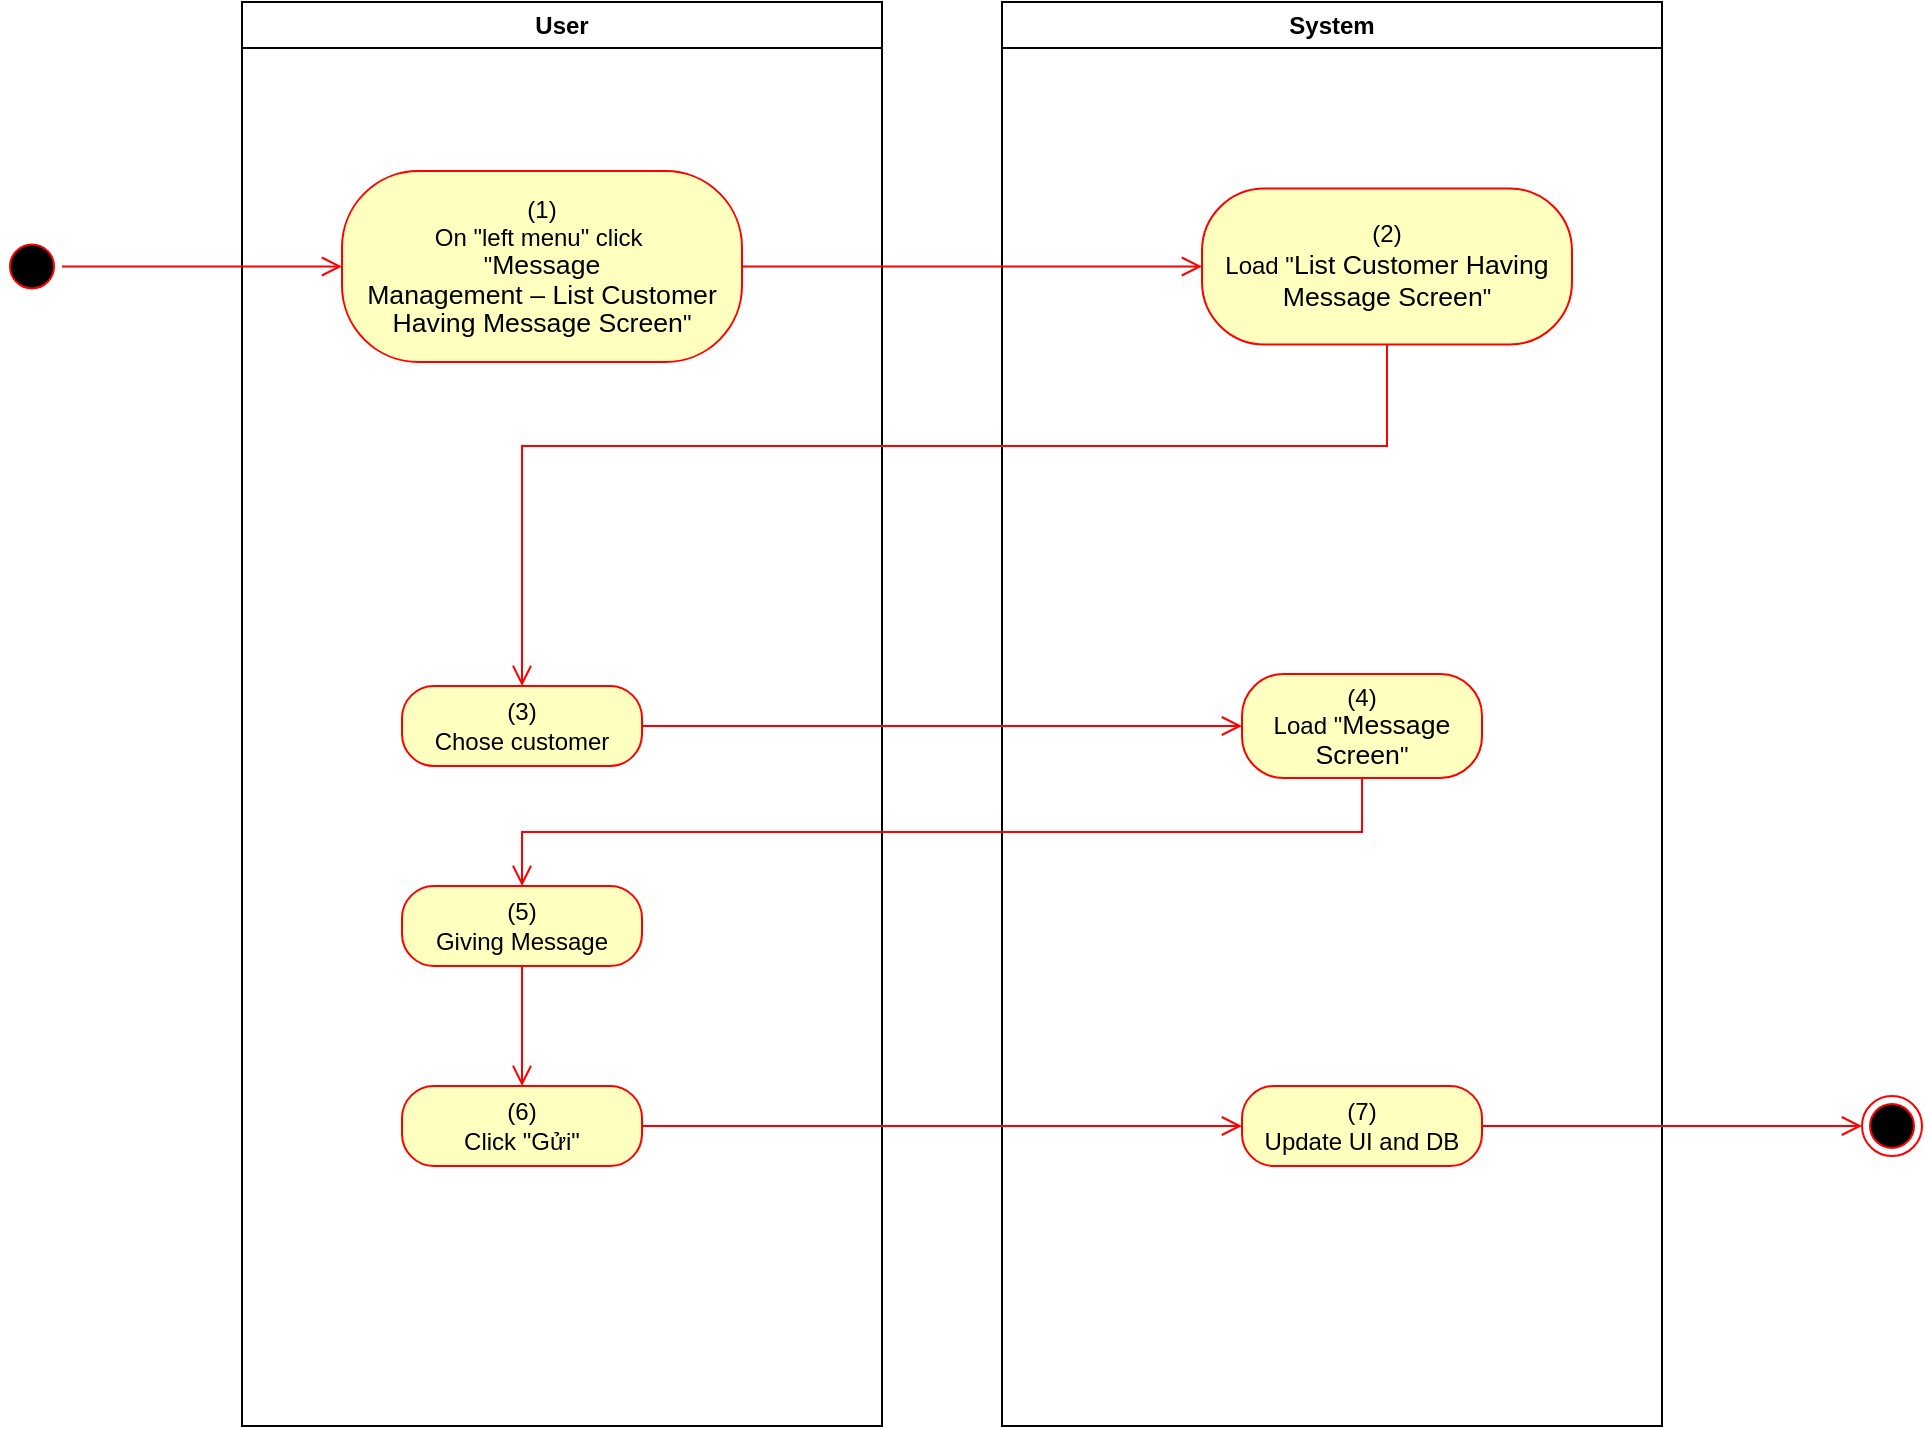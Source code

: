 <mxfile version="15.4.0" type="device"><diagram id="j52AepP9mvddt0_-UspG" name="Page-1"><mxGraphModel dx="1086" dy="806" grid="1" gridSize="10" guides="1" tooltips="1" connect="1" arrows="1" fold="1" page="1" pageScale="1" pageWidth="850" pageHeight="1100" math="0" shadow="0"><root><mxCell id="0"/><mxCell id="1" parent="0"/><mxCell id="1ZD3z_T93Ba7epT4kWH9-1" value="User" style="swimlane;whiteSpace=wrap" parent="1" vertex="1"><mxGeometry x="140" y="128" width="320" height="712" as="geometry"><mxRectangle x="120" y="128" width="60" height="23" as="alternateBounds"/></mxGeometry></mxCell><mxCell id="1ZD3z_T93Ba7epT4kWH9-2" value="&lt;span&gt;(1)&lt;/span&gt;&lt;br style=&quot;padding: 0px ; margin: 0px&quot;&gt;&lt;span&gt;On &quot;left menu&quot; click&amp;nbsp;&lt;/span&gt;&lt;br style=&quot;padding: 0px ; margin: 0px&quot;&gt;&lt;span&gt;&quot;&lt;/span&gt;&lt;span lang=&quot;EN-GB&quot; style=&quot;font-size: 10pt ; line-height: 107% ; font-family: &amp;#34;arial&amp;#34; , sans-serif&quot;&gt;Message&lt;br&gt;Management – List Customer Having Message Screen&lt;/span&gt;&lt;span&gt;&quot;&lt;/span&gt;" style="rounded=1;whiteSpace=wrap;html=1;arcSize=40;fontColor=#000000;fillColor=#ffffc0;strokeColor=#ff0000;" parent="1ZD3z_T93Ba7epT4kWH9-1" vertex="1"><mxGeometry x="50" y="84.5" width="200" height="95.5" as="geometry"/></mxCell><mxCell id="1ZD3z_T93Ba7epT4kWH9-3" value="(3)&lt;br&gt;Chose customer" style="rounded=1;whiteSpace=wrap;html=1;arcSize=40;fontColor=#000000;fillColor=#ffffc0;strokeColor=#ff0000;" parent="1ZD3z_T93Ba7epT4kWH9-1" vertex="1"><mxGeometry x="80" y="342" width="120" height="40" as="geometry"/></mxCell><mxCell id="1ZD3z_T93Ba7epT4kWH9-6" value="(5)&lt;br&gt;Giving Message" style="rounded=1;whiteSpace=wrap;html=1;arcSize=40;fontColor=#000000;fillColor=#ffffc0;strokeColor=#ff0000;" parent="1ZD3z_T93Ba7epT4kWH9-1" vertex="1"><mxGeometry x="80" y="442" width="120" height="40" as="geometry"/></mxCell><mxCell id="1ZD3z_T93Ba7epT4kWH9-7" value="" style="edgeStyle=orthogonalEdgeStyle;html=1;verticalAlign=bottom;endArrow=open;endSize=8;strokeColor=#ff0000;rounded=0;" parent="1ZD3z_T93Ba7epT4kWH9-1" source="1ZD3z_T93Ba7epT4kWH9-6" edge="1"><mxGeometry relative="1" as="geometry"><mxPoint x="140" y="542" as="targetPoint"/></mxGeometry></mxCell><mxCell id="1ZD3z_T93Ba7epT4kWH9-8" value="(6)&lt;br&gt;Click &quot;Gửi&quot;" style="rounded=1;whiteSpace=wrap;html=1;arcSize=40;fontColor=#000000;fillColor=#ffffc0;strokeColor=#ff0000;" parent="1ZD3z_T93Ba7epT4kWH9-1" vertex="1"><mxGeometry x="80" y="542" width="120" height="40" as="geometry"/></mxCell><mxCell id="1ZD3z_T93Ba7epT4kWH9-9" value="System" style="swimlane;whiteSpace=wrap;startSize=23;" parent="1" vertex="1"><mxGeometry x="520" y="128" width="330" height="712" as="geometry"/></mxCell><mxCell id="1ZD3z_T93Ba7epT4kWH9-10" value="(2)&lt;br&gt;Load &quot;&lt;span style=&quot;font-family: &amp;#34;arial&amp;#34; , sans-serif ; font-size: 13.333px&quot;&gt;List Customer Having Message Screen&lt;/span&gt;&quot;" style="rounded=1;whiteSpace=wrap;html=1;arcSize=40;fontColor=#000000;fillColor=#ffffc0;strokeColor=#ff0000;" parent="1ZD3z_T93Ba7epT4kWH9-9" vertex="1"><mxGeometry x="100" y="93.25" width="185" height="78" as="geometry"/></mxCell><mxCell id="1ZD3z_T93Ba7epT4kWH9-11" value="(4)&lt;br&gt;Load &quot;&lt;span lang=&quot;EN-GB&quot; style=&quot;font-size: 10pt ; line-height: 107% ; font-family: &amp;#34;arial&amp;#34; , sans-serif&quot;&gt;Message&lt;br&gt;Screen&lt;/span&gt;&quot;" style="rounded=1;whiteSpace=wrap;html=1;arcSize=40;fontColor=#000000;fillColor=#ffffc0;strokeColor=#ff0000;" parent="1ZD3z_T93Ba7epT4kWH9-9" vertex="1"><mxGeometry x="120" y="336" width="120" height="52" as="geometry"/></mxCell><mxCell id="1ZD3z_T93Ba7epT4kWH9-12" value="(7)&lt;br&gt;Update UI and DB" style="rounded=1;whiteSpace=wrap;html=1;arcSize=40;fontColor=#000000;fillColor=#ffffc0;strokeColor=#ff0000;" parent="1ZD3z_T93Ba7epT4kWH9-9" vertex="1"><mxGeometry x="120" y="542" width="120" height="40" as="geometry"/></mxCell><mxCell id="1ZD3z_T93Ba7epT4kWH9-13" value="" style="ellipse;html=1;shape=startState;fillColor=#000000;strokeColor=#ff0000;" parent="1" vertex="1"><mxGeometry x="20" y="245.25" width="30" height="30" as="geometry"/></mxCell><mxCell id="1ZD3z_T93Ba7epT4kWH9-14" value="" style="edgeStyle=orthogonalEdgeStyle;html=1;verticalAlign=bottom;endArrow=open;endSize=8;strokeColor=#ff0000;rounded=0;entryX=0;entryY=0.5;entryDx=0;entryDy=0;" parent="1" source="1ZD3z_T93Ba7epT4kWH9-13" target="1ZD3z_T93Ba7epT4kWH9-2" edge="1"><mxGeometry relative="1" as="geometry"><mxPoint x="200" y="253" as="targetPoint"/></mxGeometry></mxCell><mxCell id="1ZD3z_T93Ba7epT4kWH9-15" value="" style="edgeStyle=orthogonalEdgeStyle;html=1;verticalAlign=bottom;endArrow=open;endSize=8;strokeColor=#ff0000;rounded=0;entryX=0;entryY=0.5;entryDx=0;entryDy=0;" parent="1" source="1ZD3z_T93Ba7epT4kWH9-2" target="1ZD3z_T93Ba7epT4kWH9-10" edge="1"><mxGeometry relative="1" as="geometry"><mxPoint x="600" y="271" as="targetPoint"/></mxGeometry></mxCell><mxCell id="1ZD3z_T93Ba7epT4kWH9-16" value="" style="edgeStyle=orthogonalEdgeStyle;html=1;verticalAlign=bottom;endArrow=open;endSize=8;strokeColor=#ff0000;rounded=0;entryX=0.5;entryY=0;entryDx=0;entryDy=0;" parent="1" source="1ZD3z_T93Ba7epT4kWH9-10" target="1ZD3z_T93Ba7epT4kWH9-3" edge="1"><mxGeometry relative="1" as="geometry"><mxPoint x="685" y="350" as="targetPoint"/><Array as="points"><mxPoint x="713" y="350"/><mxPoint x="280" y="350"/></Array></mxGeometry></mxCell><mxCell id="1ZD3z_T93Ba7epT4kWH9-17" value="" style="edgeStyle=orthogonalEdgeStyle;html=1;verticalAlign=bottom;endArrow=open;endSize=8;strokeColor=#ff0000;rounded=0;entryX=0;entryY=0.5;entryDx=0;entryDy=0;exitX=1;exitY=0.5;exitDx=0;exitDy=0;" parent="1" source="1ZD3z_T93Ba7epT4kWH9-3" target="1ZD3z_T93Ba7epT4kWH9-11" edge="1"><mxGeometry relative="1" as="geometry"><mxPoint x="630" y="490" as="targetPoint"/><mxPoint x="390" y="490" as="sourcePoint"/></mxGeometry></mxCell><mxCell id="1ZD3z_T93Ba7epT4kWH9-18" value="" style="ellipse;html=1;shape=endState;fillColor=#000000;strokeColor=#ff0000;" parent="1" vertex="1"><mxGeometry x="950" y="675" width="30" height="30" as="geometry"/></mxCell><mxCell id="1ZD3z_T93Ba7epT4kWH9-19" value="" style="edgeStyle=orthogonalEdgeStyle;html=1;verticalAlign=bottom;endArrow=open;endSize=8;strokeColor=#ff0000;rounded=0;exitX=1;exitY=0.5;exitDx=0;exitDy=0;entryX=0;entryY=0.5;entryDx=0;entryDy=0;" parent="1" source="1ZD3z_T93Ba7epT4kWH9-12" target="1ZD3z_T93Ba7epT4kWH9-18" edge="1"><mxGeometry relative="1" as="geometry"><mxPoint x="820" y="760" as="targetPoint"/><mxPoint x="820" y="700" as="sourcePoint"/></mxGeometry></mxCell><mxCell id="1ZD3z_T93Ba7epT4kWH9-20" value="" style="edgeStyle=orthogonalEdgeStyle;html=1;verticalAlign=bottom;endArrow=open;endSize=8;strokeColor=#ff0000;rounded=0;exitX=1;exitY=0.5;exitDx=0;exitDy=0;entryX=0;entryY=0.5;entryDx=0;entryDy=0;" parent="1" source="1ZD3z_T93Ba7epT4kWH9-8" target="1ZD3z_T93Ba7epT4kWH9-12" edge="1"><mxGeometry relative="1" as="geometry"><mxPoint x="420" y="640" as="targetPoint"/><mxPoint x="420" y="580" as="sourcePoint"/></mxGeometry></mxCell><mxCell id="1ZD3z_T93Ba7epT4kWH9-21" value="" style="edgeStyle=orthogonalEdgeStyle;html=1;verticalAlign=bottom;endArrow=open;endSize=8;strokeColor=#ff0000;rounded=0;exitX=0.5;exitY=1;exitDx=0;exitDy=0;entryX=0.5;entryY=0;entryDx=0;entryDy=0;" parent="1" source="1ZD3z_T93Ba7epT4kWH9-11" target="1ZD3z_T93Ba7epT4kWH9-6" edge="1"><mxGeometry relative="1" as="geometry"><mxPoint x="690" y="770" as="targetPoint"/></mxGeometry></mxCell></root></mxGraphModel></diagram></mxfile>